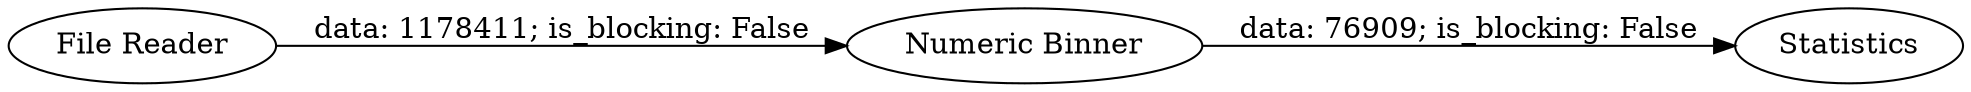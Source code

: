 digraph {
	"-8923126275534594362_1" [label="File Reader"]
	"-8923126275534594362_9" [label=Statistics]
	"-8923126275534594362_8" [label="Numeric Binner"]
	"-8923126275534594362_8" -> "-8923126275534594362_9" [label="data: 76909; is_blocking: False"]
	"-8923126275534594362_1" -> "-8923126275534594362_8" [label="data: 1178411; is_blocking: False"]
	rankdir=LR
}
